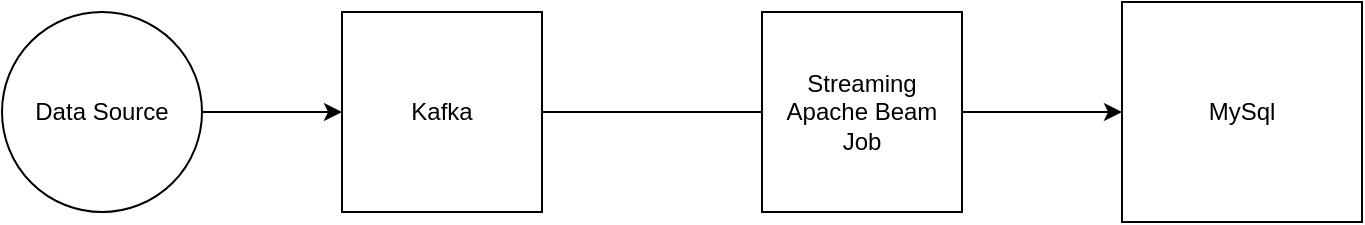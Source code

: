 <mxfile version="21.3.8" type="device">
  <diagram name="Page-1" id="iTRR-V8om6sBU_fRfcAr">
    <mxGraphModel dx="1050" dy="541" grid="1" gridSize="10" guides="1" tooltips="1" connect="1" arrows="1" fold="1" page="1" pageScale="1" pageWidth="850" pageHeight="1100" math="0" shadow="0">
      <root>
        <mxCell id="0" />
        <mxCell id="1" parent="0" />
        <mxCell id="nRnjHsoIA8CGKjihHjq7-4" style="edgeStyle=orthogonalEdgeStyle;rounded=0;orthogonalLoop=1;jettySize=auto;html=1;exitX=1;exitY=0.5;exitDx=0;exitDy=0;" edge="1" parent="1" source="nRnjHsoIA8CGKjihHjq7-1">
          <mxGeometry relative="1" as="geometry">
            <mxPoint x="510" y="250" as="targetPoint" />
          </mxGeometry>
        </mxCell>
        <mxCell id="nRnjHsoIA8CGKjihHjq7-1" value="Kafka" style="whiteSpace=wrap;html=1;aspect=fixed;" vertex="1" parent="1">
          <mxGeometry x="240" y="200" width="100" height="100" as="geometry" />
        </mxCell>
        <mxCell id="nRnjHsoIA8CGKjihHjq7-3" style="edgeStyle=orthogonalEdgeStyle;rounded=0;orthogonalLoop=1;jettySize=auto;html=1;exitX=1;exitY=0.5;exitDx=0;exitDy=0;entryX=0;entryY=0.5;entryDx=0;entryDy=0;" edge="1" parent="1" source="nRnjHsoIA8CGKjihHjq7-2" target="nRnjHsoIA8CGKjihHjq7-1">
          <mxGeometry relative="1" as="geometry" />
        </mxCell>
        <mxCell id="nRnjHsoIA8CGKjihHjq7-2" value="Data Source" style="ellipse;whiteSpace=wrap;html=1;aspect=fixed;" vertex="1" parent="1">
          <mxGeometry x="70" y="200" width="100" height="100" as="geometry" />
        </mxCell>
        <mxCell id="nRnjHsoIA8CGKjihHjq7-6" style="edgeStyle=orthogonalEdgeStyle;rounded=0;orthogonalLoop=1;jettySize=auto;html=1;exitX=1;exitY=0.5;exitDx=0;exitDy=0;" edge="1" parent="1" source="nRnjHsoIA8CGKjihHjq7-5" target="nRnjHsoIA8CGKjihHjq7-7">
          <mxGeometry relative="1" as="geometry">
            <mxPoint x="700" y="250" as="targetPoint" />
          </mxGeometry>
        </mxCell>
        <mxCell id="nRnjHsoIA8CGKjihHjq7-5" value="Streaming Apache Beam Job" style="whiteSpace=wrap;html=1;aspect=fixed;" vertex="1" parent="1">
          <mxGeometry x="450" y="200" width="100" height="100" as="geometry" />
        </mxCell>
        <mxCell id="nRnjHsoIA8CGKjihHjq7-7" value="MySql" style="rounded=0;whiteSpace=wrap;html=1;" vertex="1" parent="1">
          <mxGeometry x="630" y="195" width="120" height="110" as="geometry" />
        </mxCell>
      </root>
    </mxGraphModel>
  </diagram>
</mxfile>
